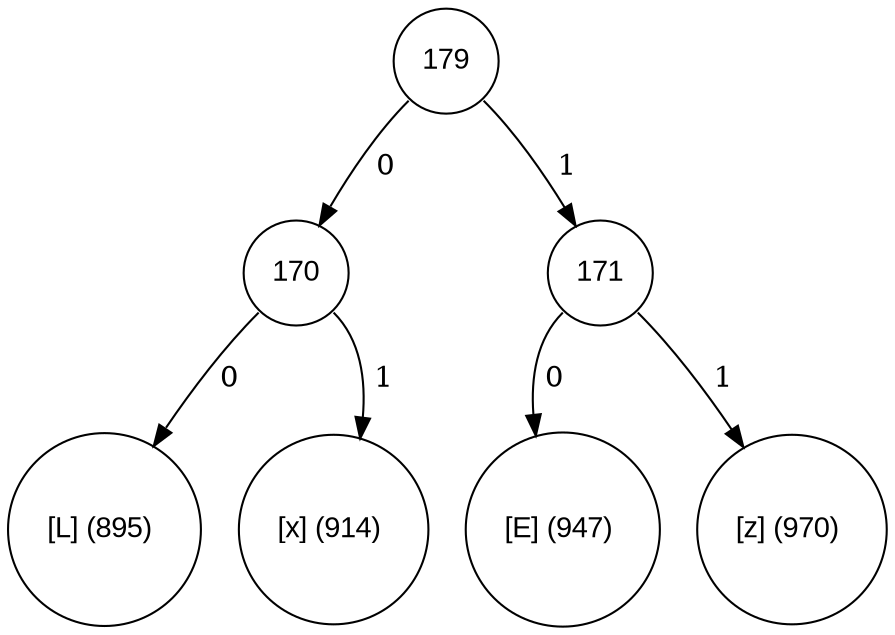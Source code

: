 digraph tree {
	node [fontname="Arial", shape="circle", width=0.5]; 

179:sw -> 170 [label = " 0"]; 
170 [label = "170"]; 
170:sw -> 76 [label = " 0"]; 
76 [label = "[L] (895) "]; 
170:se -> 120 [label = " 1"]; 
120 [label = "[x] (914) "]; 
179:se -> 171 [label = " 1"]; 
171 [label = "171"]; 
171:sw -> 69 [label = " 0"]; 
69 [label = "[E] (947) "]; 
171:se -> 122 [label = " 1"]; 
122 [label = "[z] (970) "]; 
}

